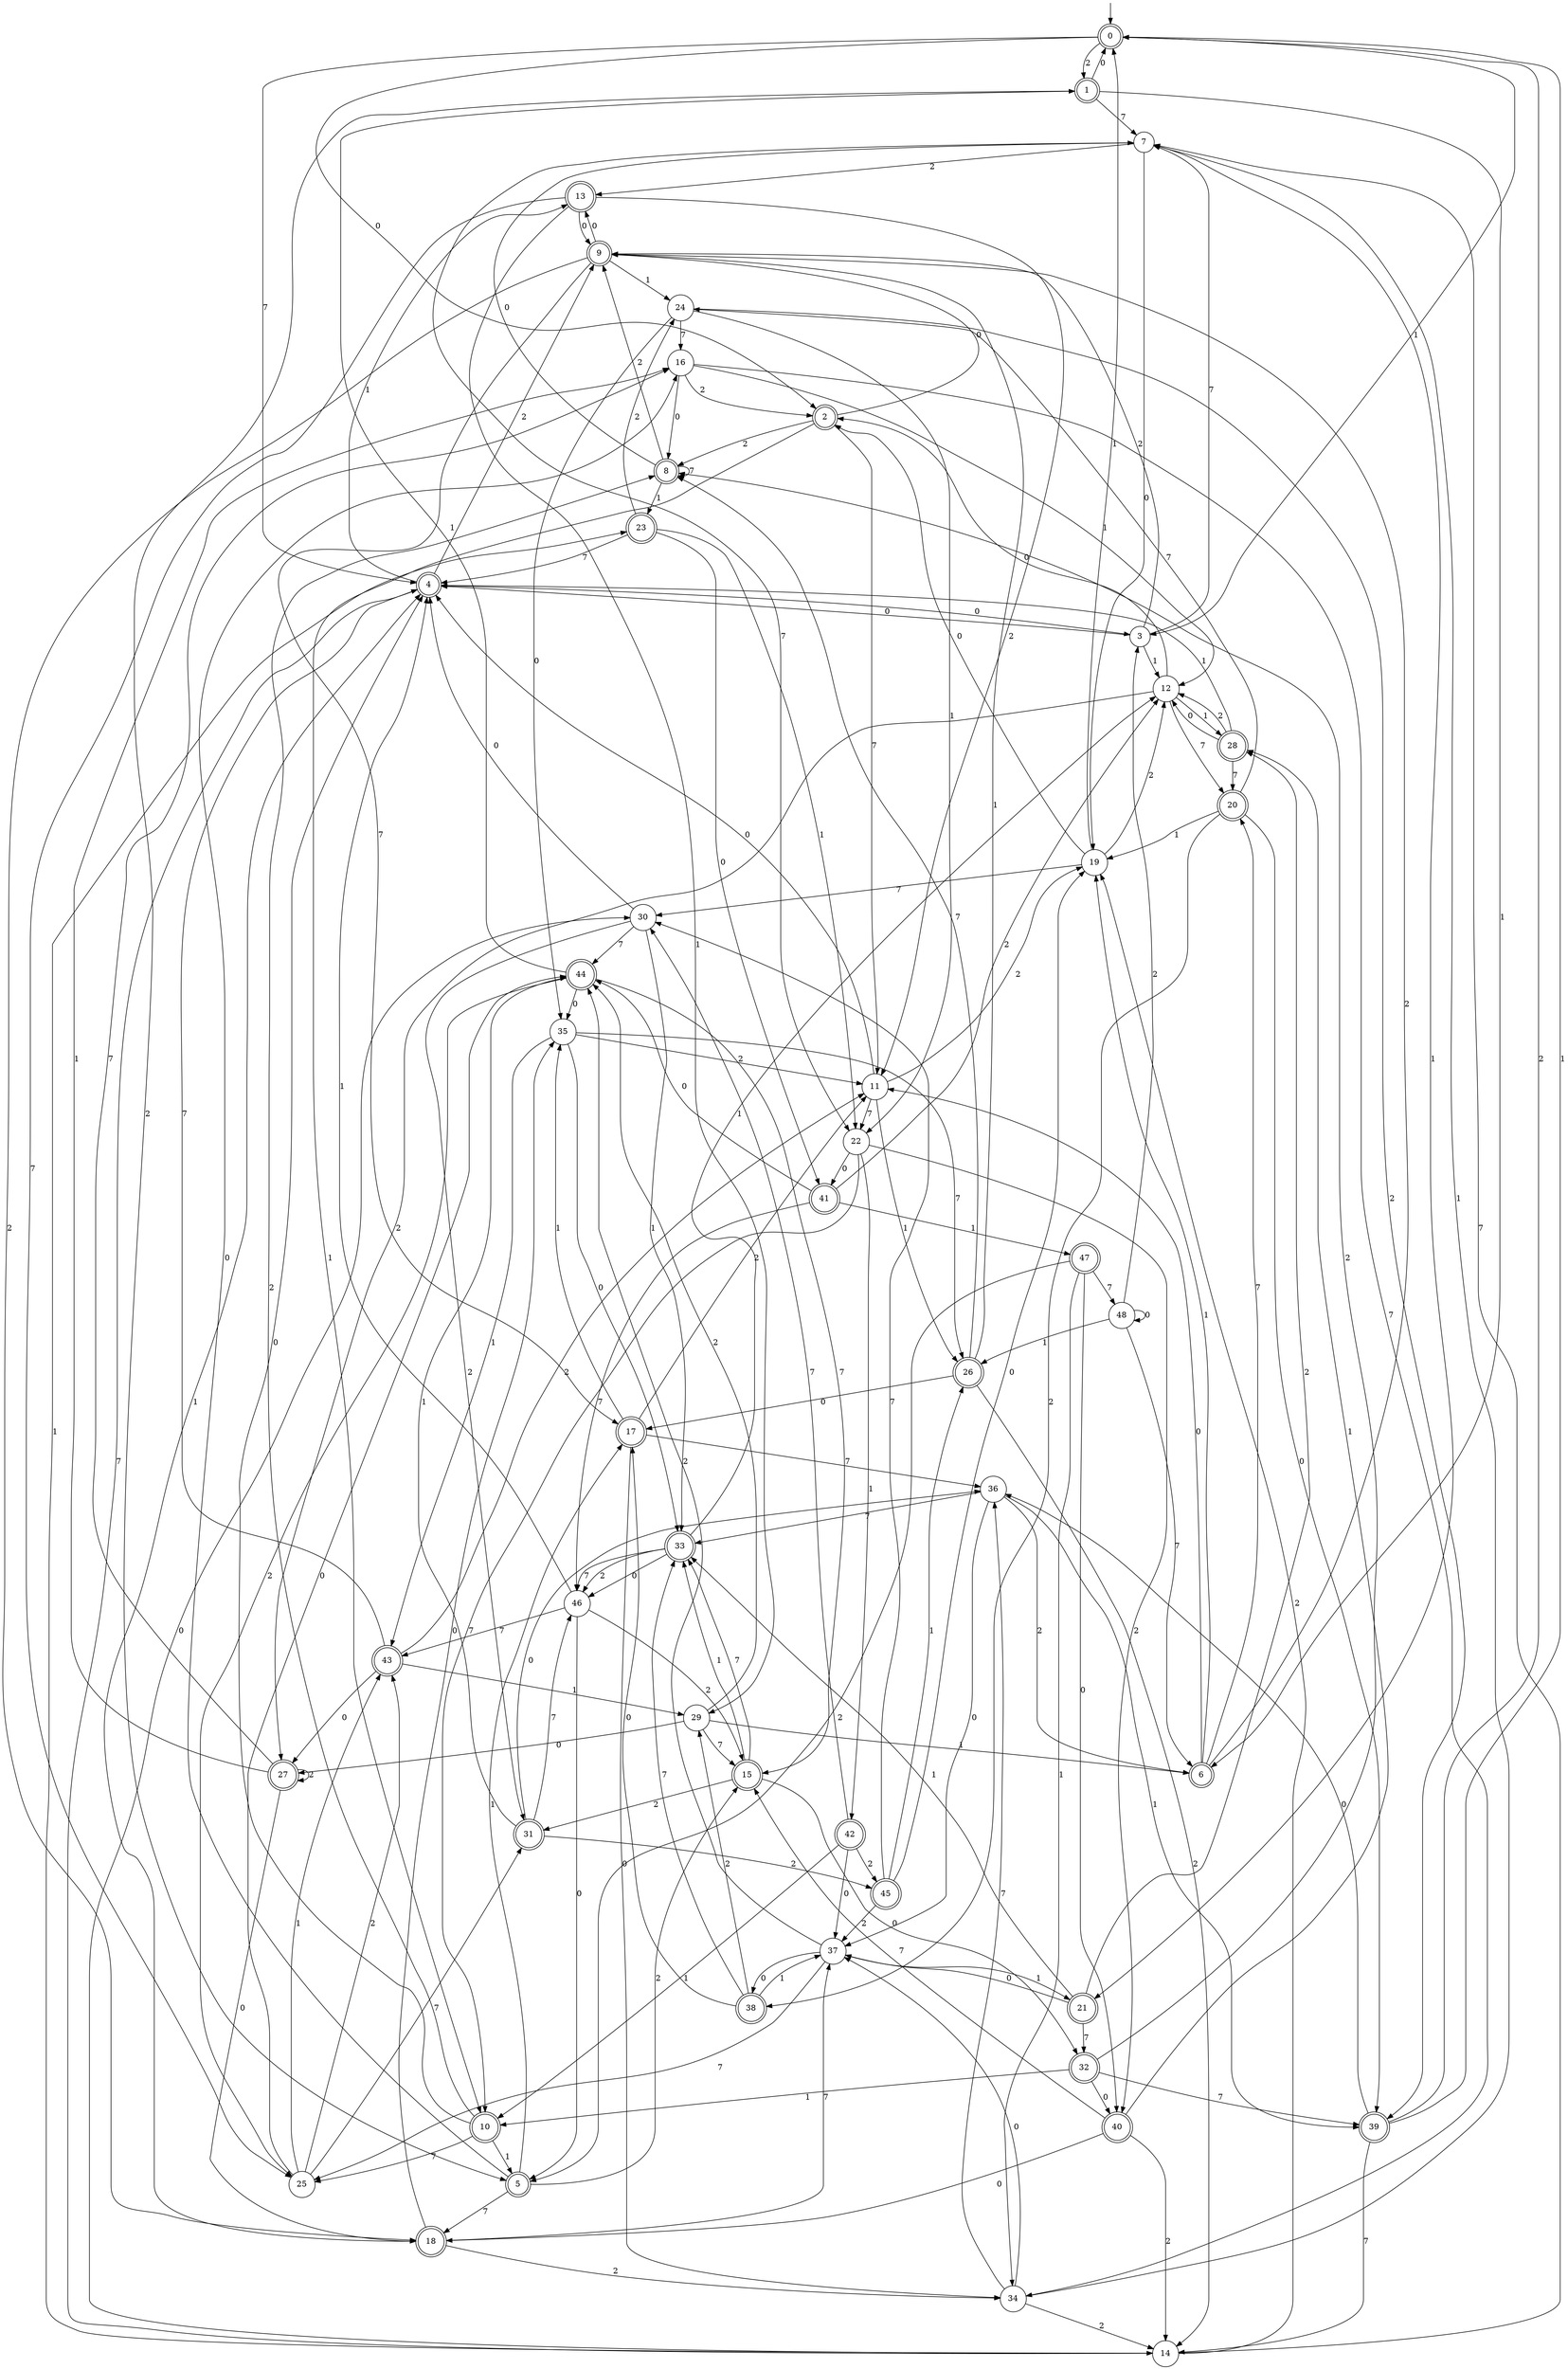 digraph g {

	s0 [shape="doublecircle" label="0"];
	s1 [shape="doublecircle" label="1"];
	s2 [shape="doublecircle" label="2"];
	s3 [shape="circle" label="3"];
	s4 [shape="doublecircle" label="4"];
	s5 [shape="doublecircle" label="5"];
	s6 [shape="doublecircle" label="6"];
	s7 [shape="circle" label="7"];
	s8 [shape="doublecircle" label="8"];
	s9 [shape="doublecircle" label="9"];
	s10 [shape="doublecircle" label="10"];
	s11 [shape="circle" label="11"];
	s12 [shape="circle" label="12"];
	s13 [shape="doublecircle" label="13"];
	s14 [shape="circle" label="14"];
	s15 [shape="doublecircle" label="15"];
	s16 [shape="circle" label="16"];
	s17 [shape="doublecircle" label="17"];
	s18 [shape="doublecircle" label="18"];
	s19 [shape="circle" label="19"];
	s20 [shape="doublecircle" label="20"];
	s21 [shape="doublecircle" label="21"];
	s22 [shape="circle" label="22"];
	s23 [shape="doublecircle" label="23"];
	s24 [shape="circle" label="24"];
	s25 [shape="circle" label="25"];
	s26 [shape="doublecircle" label="26"];
	s27 [shape="doublecircle" label="27"];
	s28 [shape="doublecircle" label="28"];
	s29 [shape="circle" label="29"];
	s30 [shape="circle" label="30"];
	s31 [shape="doublecircle" label="31"];
	s32 [shape="doublecircle" label="32"];
	s33 [shape="doublecircle" label="33"];
	s34 [shape="circle" label="34"];
	s35 [shape="circle" label="35"];
	s36 [shape="circle" label="36"];
	s37 [shape="circle" label="37"];
	s38 [shape="doublecircle" label="38"];
	s39 [shape="doublecircle" label="39"];
	s40 [shape="doublecircle" label="40"];
	s41 [shape="doublecircle" label="41"];
	s42 [shape="doublecircle" label="42"];
	s43 [shape="doublecircle" label="43"];
	s44 [shape="doublecircle" label="44"];
	s45 [shape="doublecircle" label="45"];
	s46 [shape="circle" label="46"];
	s47 [shape="doublecircle" label="47"];
	s48 [shape="circle" label="48"];
	s0 -> s1 [label="2"];
	s0 -> s2 [label="0"];
	s0 -> s3 [label="1"];
	s0 -> s4 [label="7"];
	s1 -> s5 [label="2"];
	s1 -> s0 [label="0"];
	s1 -> s6 [label="1"];
	s1 -> s7 [label="7"];
	s2 -> s8 [label="2"];
	s2 -> s9 [label="0"];
	s2 -> s10 [label="1"];
	s2 -> s11 [label="7"];
	s3 -> s9 [label="2"];
	s3 -> s4 [label="0"];
	s3 -> s12 [label="1"];
	s3 -> s7 [label="7"];
	s4 -> s9 [label="2"];
	s4 -> s3 [label="0"];
	s4 -> s13 [label="1"];
	s4 -> s14 [label="7"];
	s5 -> s15 [label="2"];
	s5 -> s16 [label="0"];
	s5 -> s17 [label="1"];
	s5 -> s18 [label="7"];
	s6 -> s9 [label="2"];
	s6 -> s11 [label="0"];
	s6 -> s19 [label="1"];
	s6 -> s20 [label="7"];
	s7 -> s13 [label="2"];
	s7 -> s19 [label="0"];
	s7 -> s21 [label="1"];
	s7 -> s22 [label="7"];
	s8 -> s9 [label="2"];
	s8 -> s7 [label="0"];
	s8 -> s23 [label="1"];
	s8 -> s8 [label="7"];
	s9 -> s18 [label="2"];
	s9 -> s13 [label="0"];
	s9 -> s24 [label="1"];
	s9 -> s17 [label="7"];
	s10 -> s8 [label="2"];
	s10 -> s4 [label="0"];
	s10 -> s5 [label="1"];
	s10 -> s25 [label="7"];
	s11 -> s19 [label="2"];
	s11 -> s4 [label="0"];
	s11 -> s26 [label="1"];
	s11 -> s22 [label="7"];
	s12 -> s27 [label="2"];
	s12 -> s2 [label="0"];
	s12 -> s28 [label="1"];
	s12 -> s20 [label="7"];
	s13 -> s11 [label="2"];
	s13 -> s9 [label="0"];
	s13 -> s29 [label="1"];
	s13 -> s25 [label="7"];
	s14 -> s19 [label="2"];
	s14 -> s30 [label="0"];
	s14 -> s23 [label="1"];
	s14 -> s7 [label="7"];
	s15 -> s31 [label="2"];
	s15 -> s32 [label="0"];
	s15 -> s33 [label="1"];
	s15 -> s33 [label="7"];
	s16 -> s2 [label="2"];
	s16 -> s8 [label="0"];
	s16 -> s12 [label="1"];
	s16 -> s34 [label="7"];
	s17 -> s11 [label="2"];
	s17 -> s34 [label="0"];
	s17 -> s35 [label="1"];
	s17 -> s36 [label="7"];
	s18 -> s34 [label="2"];
	s18 -> s35 [label="0"];
	s18 -> s4 [label="1"];
	s18 -> s37 [label="7"];
	s19 -> s12 [label="2"];
	s19 -> s2 [label="0"];
	s19 -> s0 [label="1"];
	s19 -> s30 [label="7"];
	s20 -> s38 [label="2"];
	s20 -> s39 [label="0"];
	s20 -> s19 [label="1"];
	s20 -> s24 [label="7"];
	s21 -> s28 [label="2"];
	s21 -> s37 [label="0"];
	s21 -> s33 [label="1"];
	s21 -> s32 [label="7"];
	s22 -> s40 [label="2"];
	s22 -> s41 [label="0"];
	s22 -> s42 [label="1"];
	s22 -> s10 [label="7"];
	s23 -> s24 [label="2"];
	s23 -> s41 [label="0"];
	s23 -> s22 [label="1"];
	s23 -> s4 [label="7"];
	s24 -> s39 [label="2"];
	s24 -> s35 [label="0"];
	s24 -> s22 [label="1"];
	s24 -> s16 [label="7"];
	s25 -> s43 [label="2"];
	s25 -> s44 [label="0"];
	s25 -> s43 [label="1"];
	s25 -> s31 [label="7"];
	s26 -> s14 [label="2"];
	s26 -> s17 [label="0"];
	s26 -> s9 [label="1"];
	s26 -> s8 [label="7"];
	s27 -> s27 [label="2"];
	s27 -> s18 [label="0"];
	s27 -> s16 [label="1"];
	s27 -> s16 [label="7"];
	s28 -> s12 [label="2"];
	s28 -> s12 [label="0"];
	s28 -> s4 [label="1"];
	s28 -> s20 [label="7"];
	s29 -> s44 [label="2"];
	s29 -> s27 [label="0"];
	s29 -> s6 [label="1"];
	s29 -> s15 [label="7"];
	s30 -> s31 [label="2"];
	s30 -> s4 [label="0"];
	s30 -> s33 [label="1"];
	s30 -> s44 [label="7"];
	s31 -> s45 [label="2"];
	s31 -> s36 [label="0"];
	s31 -> s44 [label="1"];
	s31 -> s46 [label="7"];
	s32 -> s8 [label="2"];
	s32 -> s40 [label="0"];
	s32 -> s10 [label="1"];
	s32 -> s39 [label="7"];
	s33 -> s46 [label="2"];
	s33 -> s46 [label="0"];
	s33 -> s12 [label="1"];
	s33 -> s46 [label="7"];
	s34 -> s14 [label="2"];
	s34 -> s37 [label="0"];
	s34 -> s7 [label="1"];
	s34 -> s36 [label="7"];
	s35 -> s11 [label="2"];
	s35 -> s33 [label="0"];
	s35 -> s43 [label="1"];
	s35 -> s26 [label="7"];
	s36 -> s6 [label="2"];
	s36 -> s37 [label="0"];
	s36 -> s39 [label="1"];
	s36 -> s33 [label="7"];
	s37 -> s44 [label="2"];
	s37 -> s38 [label="0"];
	s37 -> s21 [label="1"];
	s37 -> s25 [label="7"];
	s38 -> s29 [label="2"];
	s38 -> s17 [label="0"];
	s38 -> s37 [label="1"];
	s38 -> s33 [label="7"];
	s39 -> s0 [label="2"];
	s39 -> s36 [label="0"];
	s39 -> s0 [label="1"];
	s39 -> s14 [label="7"];
	s40 -> s14 [label="2"];
	s40 -> s18 [label="0"];
	s40 -> s28 [label="1"];
	s40 -> s15 [label="7"];
	s41 -> s12 [label="2"];
	s41 -> s44 [label="0"];
	s41 -> s47 [label="1"];
	s41 -> s46 [label="7"];
	s42 -> s45 [label="2"];
	s42 -> s37 [label="0"];
	s42 -> s10 [label="1"];
	s42 -> s30 [label="7"];
	s43 -> s11 [label="2"];
	s43 -> s27 [label="0"];
	s43 -> s29 [label="1"];
	s43 -> s4 [label="7"];
	s44 -> s25 [label="2"];
	s44 -> s35 [label="0"];
	s44 -> s1 [label="1"];
	s44 -> s15 [label="7"];
	s45 -> s37 [label="2"];
	s45 -> s19 [label="0"];
	s45 -> s26 [label="1"];
	s45 -> s30 [label="7"];
	s46 -> s15 [label="2"];
	s46 -> s5 [label="0"];
	s46 -> s4 [label="1"];
	s46 -> s43 [label="7"];
	s47 -> s5 [label="2"];
	s47 -> s40 [label="0"];
	s47 -> s34 [label="1"];
	s47 -> s48 [label="7"];
	s48 -> s3 [label="2"];
	s48 -> s48 [label="0"];
	s48 -> s26 [label="1"];
	s48 -> s6 [label="7"];

__start0 [label="" shape="none" width="0" height="0"];
__start0 -> s0;

}
